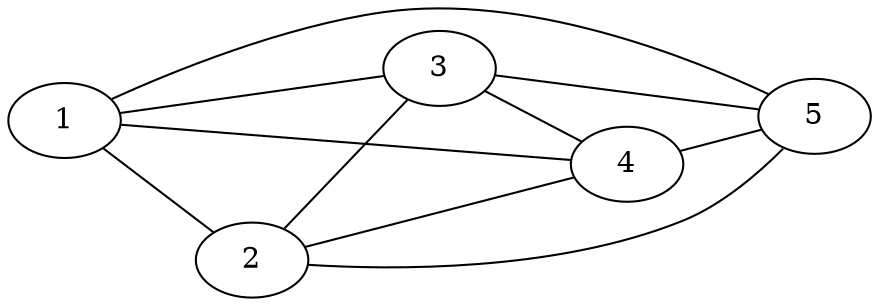 // File generated automatically by write_graph in DotGraph

graph
{
  rankdir = LR;

  // Without graph attributes

  // Nodes 

  0[label = "1"];
  1[label = "2"];
  2[label = "3"];
  3[label = "4"];
  4[label = "5"];

  // Arcs 

  0--1[label = ""];
  0--2[label = ""];
  0--3[label = ""];
  0--4[label = ""];
  1--2[label = ""];
  1--3[label = ""];
  1--4[label = ""];
  2--3[label = ""];
  2--4[label = ""];
  3--4[label = ""];
}

